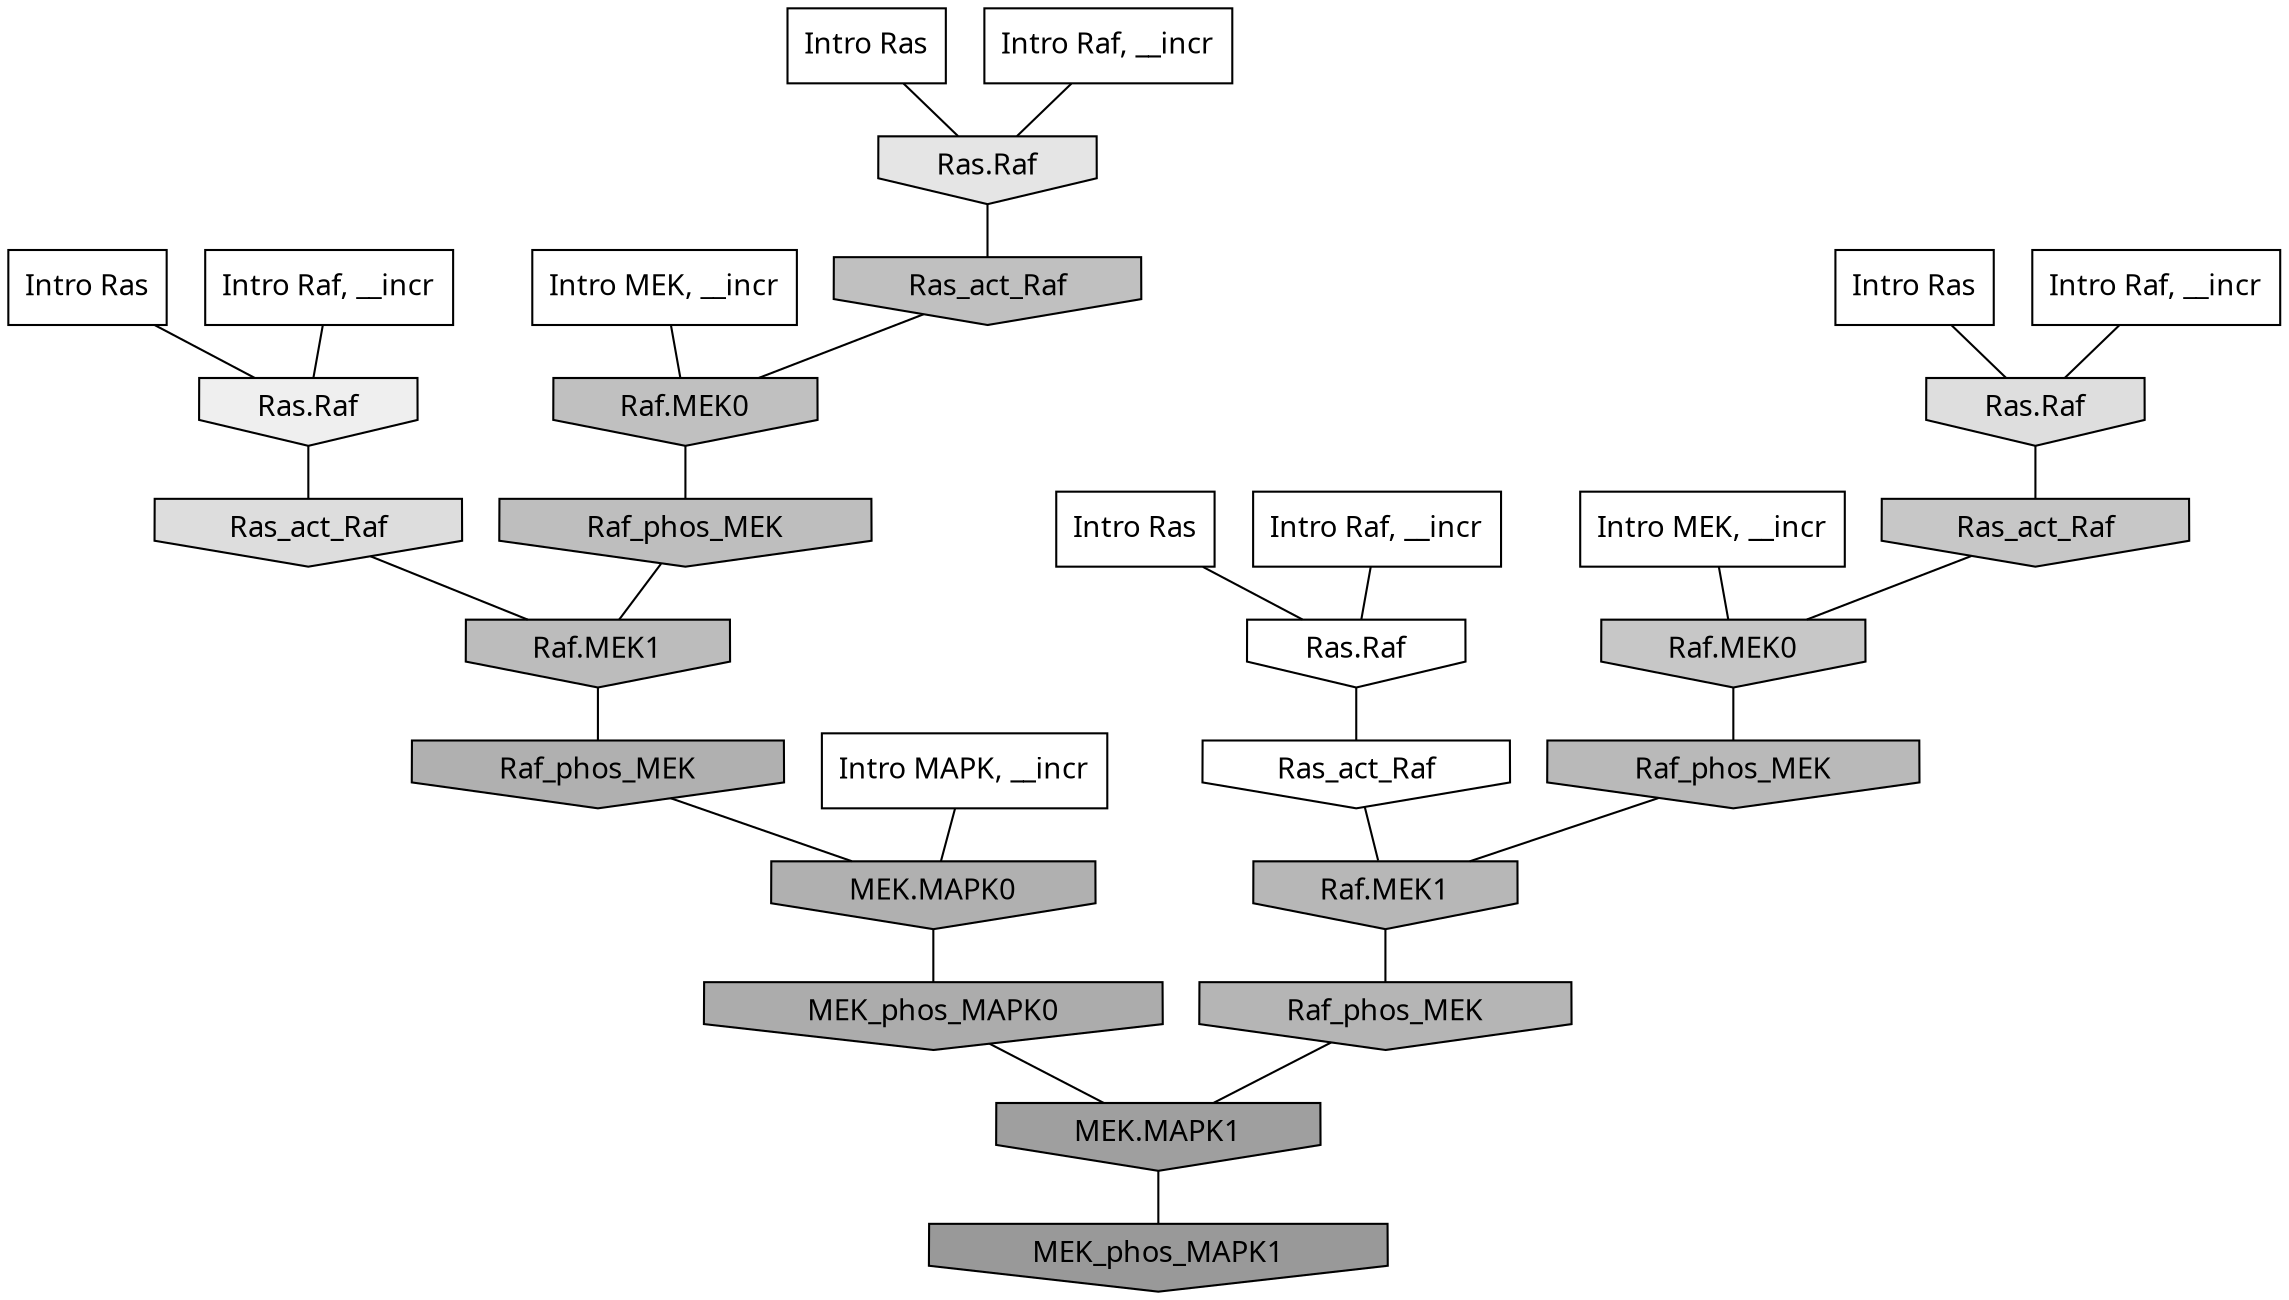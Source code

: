 digraph G{
  rankdir="TB";
  ranksep=0.30;
  node [fontname="CMU Serif"];
  edge [fontname="CMU Serif"];
  
  34 [label="Intro Ras", shape=rectangle, style=filled, fillcolor="0.000 0.000 1.000"]
  
  39 [label="Intro Ras", shape=rectangle, style=filled, fillcolor="0.000 0.000 1.000"]
  
  41 [label="Intro Ras", shape=rectangle, style=filled, fillcolor="0.000 0.000 1.000"]
  
  46 [label="Intro Ras", shape=rectangle, style=filled, fillcolor="0.000 0.000 1.000"]
  
  215 [label="Intro Raf, __incr", shape=rectangle, style=filled, fillcolor="0.000 0.000 1.000"]
  
  847 [label="Intro Raf, __incr", shape=rectangle, style=filled, fillcolor="0.000 0.000 1.000"]
  
  905 [label="Intro Raf, __incr", shape=rectangle, style=filled, fillcolor="0.000 0.000 1.000"]
  
  1018 [label="Intro Raf, __incr", shape=rectangle, style=filled, fillcolor="0.000 0.000 1.000"]
  
  1430 [label="Intro MEK, __incr", shape=rectangle, style=filled, fillcolor="0.000 0.000 1.000"]
  
  1856 [label="Intro MEK, __incr", shape=rectangle, style=filled, fillcolor="0.000 0.000 1.000"]
  
  2180 [label="Intro MAPK, __incr", shape=rectangle, style=filled, fillcolor="0.000 0.000 1.000"]
  
  3259 [label="Ras.Raf", shape=invhouse, style=filled, fillcolor="0.000 0.000 1.000"]
  
  3299 [label="Ras_act_Raf", shape=invhouse, style=filled, fillcolor="0.000 0.000 1.000"]
  
  3795 [label="Ras.Raf", shape=invhouse, style=filled, fillcolor="0.000 0.000 0.935"]
  
  4328 [label="Ras.Raf", shape=invhouse, style=filled, fillcolor="0.000 0.000 0.896"]
  
  4718 [label="Ras.Raf", shape=invhouse, style=filled, fillcolor="0.000 0.000 0.871"]
  
  4805 [label="Ras_act_Raf", shape=invhouse, style=filled, fillcolor="0.000 0.000 0.866"]
  
  6291 [label="Ras_act_Raf", shape=invhouse, style=filled, fillcolor="0.000 0.000 0.779"]
  
  6293 [label="Raf.MEK0", shape=invhouse, style=filled, fillcolor="0.000 0.000 0.779"]
  
  6941 [label="Ras_act_Raf", shape=invhouse, style=filled, fillcolor="0.000 0.000 0.753"]
  
  6943 [label="Raf.MEK0", shape=invhouse, style=filled, fillcolor="0.000 0.000 0.753"]
  
  7142 [label="Raf_phos_MEK", shape=invhouse, style=filled, fillcolor="0.000 0.000 0.746"]
  
  7491 [label="Raf.MEK1", shape=invhouse, style=filled, fillcolor="0.000 0.000 0.735"]
  
  7732 [label="Raf_phos_MEK", shape=invhouse, style=filled, fillcolor="0.000 0.000 0.726"]
  
  7974 [label="Raf.MEK1", shape=invhouse, style=filled, fillcolor="0.000 0.000 0.718"]
  
  8273 [label="Raf_phos_MEK", shape=invhouse, style=filled, fillcolor="0.000 0.000 0.709"]
  
  8840 [label="Raf_phos_MEK", shape=invhouse, style=filled, fillcolor="0.000 0.000 0.691"]
  
  8844 [label="MEK.MAPK0", shape=invhouse, style=filled, fillcolor="0.000 0.000 0.691"]
  
  9413 [label="MEK_phos_MAPK0", shape=invhouse, style=filled, fillcolor="0.000 0.000 0.675"]
  
  11900 [label="MEK.MAPK1", shape=invhouse, style=filled, fillcolor="0.000 0.000 0.622"]
  
  13205 [label="MEK_phos_MAPK1", shape=invhouse, style=filled, fillcolor="0.000 0.000 0.600"]
  
  
  11900 -> 13205 [dir=none, color="0.000 0.000 0.000"] 
  9413 -> 11900 [dir=none, color="0.000 0.000 0.000"] 
  8844 -> 9413 [dir=none, color="0.000 0.000 0.000"] 
  8840 -> 8844 [dir=none, color="0.000 0.000 0.000"] 
  8273 -> 11900 [dir=none, color="0.000 0.000 0.000"] 
  7974 -> 8273 [dir=none, color="0.000 0.000 0.000"] 
  7732 -> 7974 [dir=none, color="0.000 0.000 0.000"] 
  7491 -> 8840 [dir=none, color="0.000 0.000 0.000"] 
  7142 -> 7491 [dir=none, color="0.000 0.000 0.000"] 
  6943 -> 7142 [dir=none, color="0.000 0.000 0.000"] 
  6941 -> 6943 [dir=none, color="0.000 0.000 0.000"] 
  6293 -> 7732 [dir=none, color="0.000 0.000 0.000"] 
  6291 -> 6293 [dir=none, color="0.000 0.000 0.000"] 
  4805 -> 7491 [dir=none, color="0.000 0.000 0.000"] 
  4718 -> 6291 [dir=none, color="0.000 0.000 0.000"] 
  4328 -> 6941 [dir=none, color="0.000 0.000 0.000"] 
  3795 -> 4805 [dir=none, color="0.000 0.000 0.000"] 
  3299 -> 7974 [dir=none, color="0.000 0.000 0.000"] 
  3259 -> 3299 [dir=none, color="0.000 0.000 0.000"] 
  2180 -> 8844 [dir=none, color="0.000 0.000 0.000"] 
  1856 -> 6943 [dir=none, color="0.000 0.000 0.000"] 
  1430 -> 6293 [dir=none, color="0.000 0.000 0.000"] 
  1018 -> 3259 [dir=none, color="0.000 0.000 0.000"] 
  905 -> 3795 [dir=none, color="0.000 0.000 0.000"] 
  847 -> 4718 [dir=none, color="0.000 0.000 0.000"] 
  215 -> 4328 [dir=none, color="0.000 0.000 0.000"] 
  46 -> 4718 [dir=none, color="0.000 0.000 0.000"] 
  41 -> 3259 [dir=none, color="0.000 0.000 0.000"] 
  39 -> 4328 [dir=none, color="0.000 0.000 0.000"] 
  34 -> 3795 [dir=none, color="0.000 0.000 0.000"] 
  
  }
